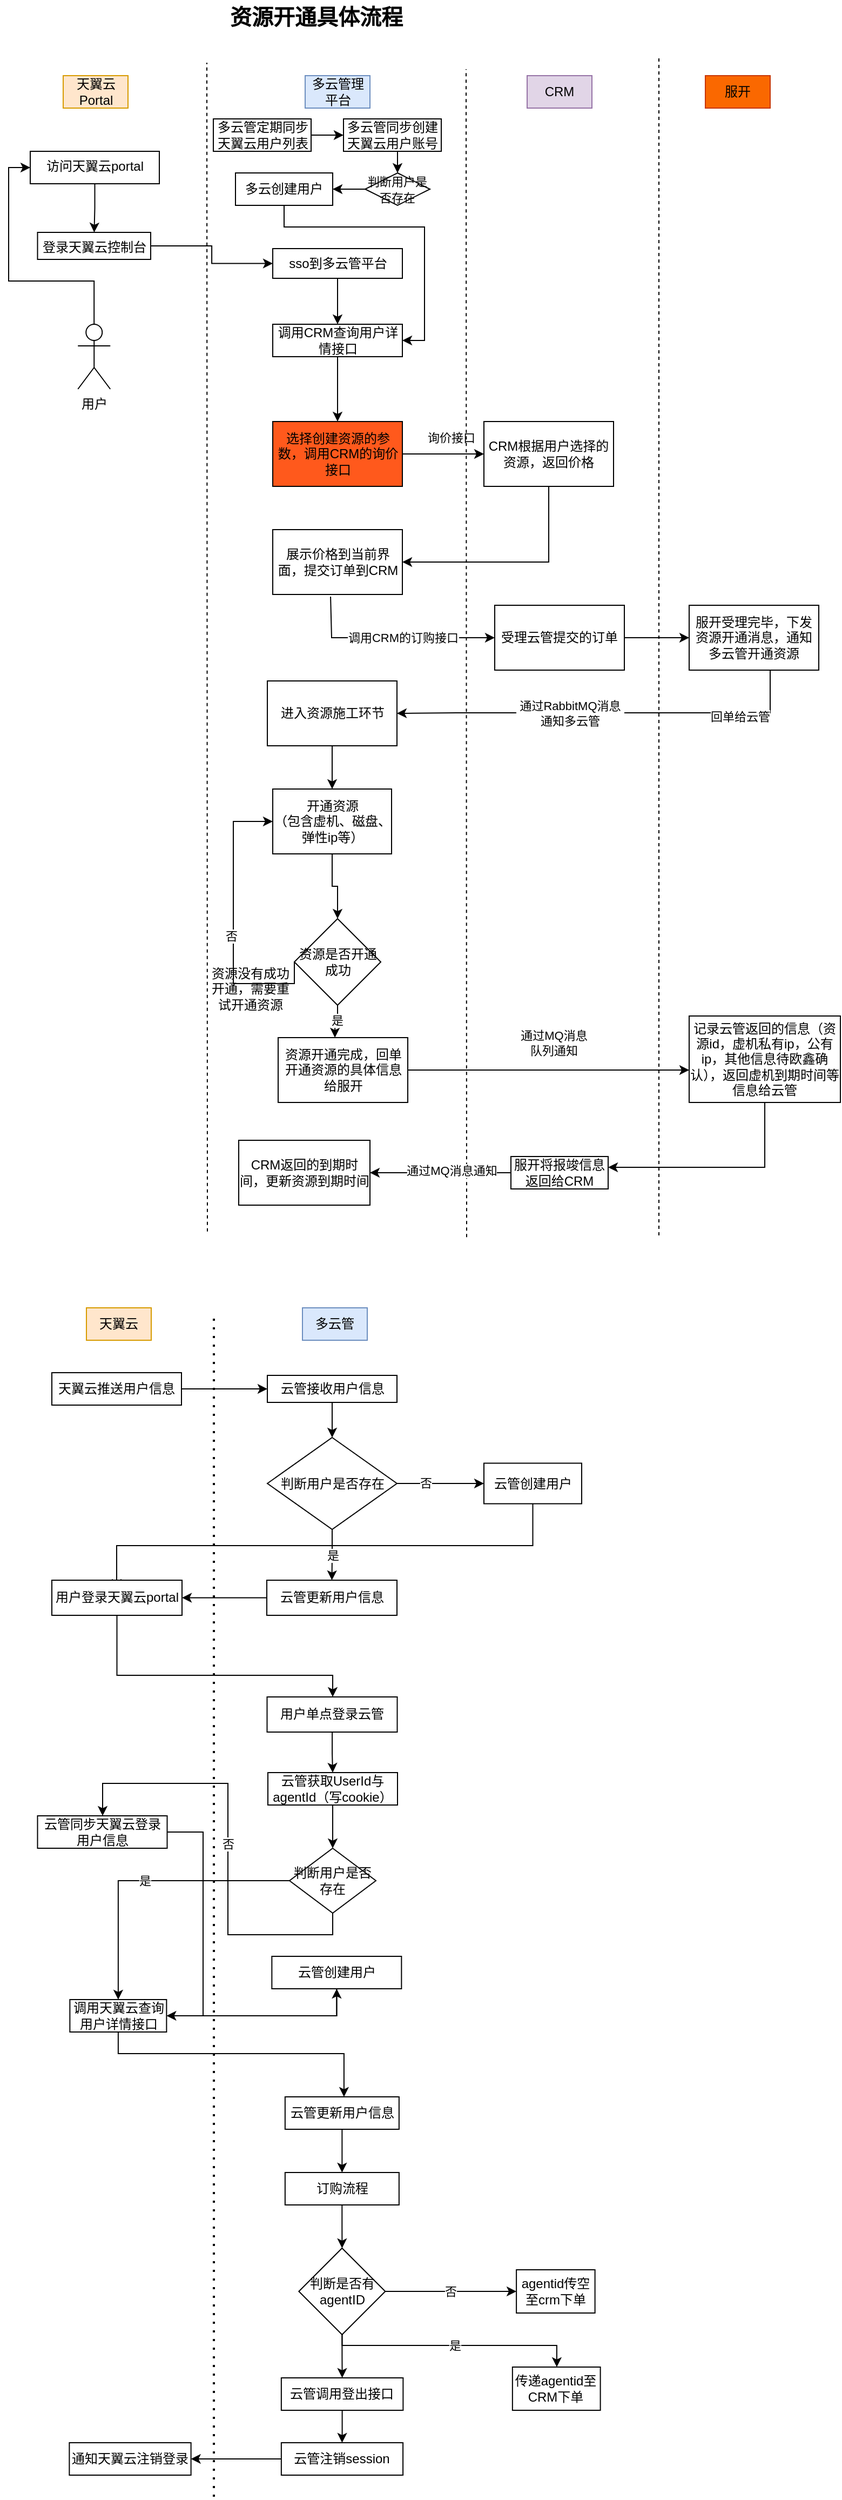 <mxfile version="17.4.3" type="github">
  <diagram id="rpGUyRY0c6zzdN_JAQHF" name="Page-1">
    <mxGraphModel dx="782" dy="468" grid="1" gridSize="10" guides="1" tooltips="1" connect="1" arrows="1" fold="1" page="1" pageScale="1" pageWidth="827" pageHeight="1169" math="0" shadow="0">
      <root>
        <mxCell id="0" />
        <mxCell id="1" parent="0" />
        <mxCell id="3JQ_DlPpZyVaK5QD3R42-3" value="" style="endArrow=none;dashed=1;html=1;rounded=0;" parent="1" edge="1">
          <mxGeometry width="50" height="50" relative="1" as="geometry">
            <mxPoint x="234" y="1159.333" as="sourcePoint" />
            <mxPoint x="233.5" y="78" as="targetPoint" />
          </mxGeometry>
        </mxCell>
        <mxCell id="3JQ_DlPpZyVaK5QD3R42-4" value="" style="endArrow=none;dashed=1;html=1;rounded=0;" parent="1" edge="1">
          <mxGeometry width="50" height="50" relative="1" as="geometry">
            <mxPoint x="474" y="1164.667" as="sourcePoint" />
            <mxPoint x="473.5" y="84" as="targetPoint" />
          </mxGeometry>
        </mxCell>
        <mxCell id="3JQ_DlPpZyVaK5QD3R42-6" value="天翼云Portal" style="text;html=1;strokeColor=#d79b00;fillColor=#ffe6cc;align=center;verticalAlign=middle;whiteSpace=wrap;rounded=0;" parent="1" vertex="1">
          <mxGeometry x="100.5" y="90" width="60" height="30" as="geometry" />
        </mxCell>
        <mxCell id="3JQ_DlPpZyVaK5QD3R42-7" value="多云管理平台" style="text;html=1;strokeColor=#6c8ebf;fillColor=#dae8fc;align=center;verticalAlign=middle;whiteSpace=wrap;rounded=0;" parent="1" vertex="1">
          <mxGeometry x="324.5" y="90" width="60" height="30" as="geometry" />
        </mxCell>
        <mxCell id="3JQ_DlPpZyVaK5QD3R42-22" value="&lt;b&gt;&lt;font style=&quot;font-size: 20px&quot;&gt;资源开通具体流程&lt;/font&gt;&lt;/b&gt;" style="text;html=1;strokeColor=none;fillColor=none;align=center;verticalAlign=middle;whiteSpace=wrap;rounded=0;" parent="1" vertex="1">
          <mxGeometry x="239.5" y="20" width="190" height="30" as="geometry" />
        </mxCell>
        <mxCell id="ie3nvuuHlmbkClOvtdQf-4" value="" style="edgeStyle=orthogonalEdgeStyle;rounded=0;orthogonalLoop=1;jettySize=auto;html=1;entryX=0;entryY=0.5;entryDx=0;entryDy=0;" parent="1" source="ie3nvuuHlmbkClOvtdQf-1" target="ie3nvuuHlmbkClOvtdQf-3" edge="1">
          <mxGeometry relative="1" as="geometry">
            <Array as="points">
              <mxPoint x="129" y="280" />
              <mxPoint x="50" y="280" />
              <mxPoint x="50" y="175" />
            </Array>
          </mxGeometry>
        </mxCell>
        <mxCell id="ie3nvuuHlmbkClOvtdQf-1" value="用户" style="shape=umlActor;verticalLabelPosition=bottom;verticalAlign=top;html=1;outlineConnect=0;" parent="1" vertex="1">
          <mxGeometry x="114.13" y="320" width="30" height="60" as="geometry" />
        </mxCell>
        <mxCell id="ie3nvuuHlmbkClOvtdQf-8" value="" style="edgeStyle=orthogonalEdgeStyle;rounded=0;orthogonalLoop=1;jettySize=auto;html=1;" parent="1" source="ie3nvuuHlmbkClOvtdQf-3" target="ie3nvuuHlmbkClOvtdQf-7" edge="1">
          <mxGeometry relative="1" as="geometry" />
        </mxCell>
        <mxCell id="ie3nvuuHlmbkClOvtdQf-3" value="&lt;div&gt;&lt;span&gt;访问天翼云portal&lt;/span&gt;&lt;/div&gt;" style="whiteSpace=wrap;html=1;verticalAlign=top;align=center;" parent="1" vertex="1">
          <mxGeometry x="70" y="160" width="119.5" height="30" as="geometry" />
        </mxCell>
        <mxCell id="ie3nvuuHlmbkClOvtdQf-11" value="" style="edgeStyle=orthogonalEdgeStyle;rounded=0;orthogonalLoop=1;jettySize=auto;html=1;entryX=0;entryY=0.5;entryDx=0;entryDy=0;" parent="1" source="ie3nvuuHlmbkClOvtdQf-7" target="ie3nvuuHlmbkClOvtdQf-12" edge="1">
          <mxGeometry relative="1" as="geometry">
            <mxPoint x="293.5" y="248.3" as="targetPoint" />
          </mxGeometry>
        </mxCell>
        <mxCell id="ie3nvuuHlmbkClOvtdQf-7" value="登录天翼云控制台" style="whiteSpace=wrap;html=1;verticalAlign=top;align=center;" parent="1" vertex="1">
          <mxGeometry x="76.75" y="235" width="104.75" height="25" as="geometry" />
        </mxCell>
        <mxCell id="ie3nvuuHlmbkClOvtdQf-14" value="" style="edgeStyle=orthogonalEdgeStyle;rounded=0;orthogonalLoop=1;jettySize=auto;html=1;" parent="1" source="ie3nvuuHlmbkClOvtdQf-12" target="ie3nvuuHlmbkClOvtdQf-13" edge="1">
          <mxGeometry relative="1" as="geometry" />
        </mxCell>
        <mxCell id="ie3nvuuHlmbkClOvtdQf-12" value="sso到多云管平台" style="rounded=0;whiteSpace=wrap;html=1;" parent="1" vertex="1">
          <mxGeometry x="294.5" y="250" width="120" height="27.5" as="geometry" />
        </mxCell>
        <mxCell id="ie3nvuuHlmbkClOvtdQf-16" value="" style="edgeStyle=orthogonalEdgeStyle;rounded=0;orthogonalLoop=1;jettySize=auto;html=1;" parent="1" source="ie3nvuuHlmbkClOvtdQf-13" target="ie3nvuuHlmbkClOvtdQf-15" edge="1">
          <mxGeometry relative="1" as="geometry" />
        </mxCell>
        <mxCell id="ie3nvuuHlmbkClOvtdQf-13" value="调用CRM查询用户详情接口" style="rounded=0;whiteSpace=wrap;html=1;" parent="1" vertex="1">
          <mxGeometry x="294.5" y="320" width="120" height="30" as="geometry" />
        </mxCell>
        <mxCell id="ie3nvuuHlmbkClOvtdQf-22" value="" style="edgeStyle=orthogonalEdgeStyle;rounded=0;orthogonalLoop=1;jettySize=auto;html=1;" parent="1" source="ie3nvuuHlmbkClOvtdQf-15" target="ie3nvuuHlmbkClOvtdQf-21" edge="1">
          <mxGeometry relative="1" as="geometry" />
        </mxCell>
        <mxCell id="ie3nvuuHlmbkClOvtdQf-15" value="选择创建资源的参数，调用CRM的询价接口" style="rounded=0;whiteSpace=wrap;html=1;fillColor=#FF591C;" parent="1" vertex="1">
          <mxGeometry x="294.5" y="410" width="120" height="60" as="geometry" />
        </mxCell>
        <mxCell id="ie3nvuuHlmbkClOvtdQf-17" value="CRM" style="text;html=1;strokeColor=#9673a6;fillColor=#e1d5e7;align=center;verticalAlign=middle;whiteSpace=wrap;rounded=0;" parent="1" vertex="1">
          <mxGeometry x="530" y="90" width="60" height="30" as="geometry" />
        </mxCell>
        <mxCell id="ie3nvuuHlmbkClOvtdQf-18" value="服开" style="text;html=1;strokeColor=#C73500;fillColor=#fa6800;align=center;verticalAlign=middle;whiteSpace=wrap;rounded=0;fontColor=#000000;" parent="1" vertex="1">
          <mxGeometry x="695" y="90" width="60" height="30" as="geometry" />
        </mxCell>
        <mxCell id="ie3nvuuHlmbkClOvtdQf-19" value="" style="endArrow=none;dashed=1;html=1;rounded=0;" parent="1" edge="1">
          <mxGeometry width="50" height="50" relative="1" as="geometry">
            <mxPoint x="652" y="1163" as="sourcePoint" />
            <mxPoint x="652" y="73" as="targetPoint" />
          </mxGeometry>
        </mxCell>
        <mxCell id="ie3nvuuHlmbkClOvtdQf-56" style="edgeStyle=orthogonalEdgeStyle;rounded=0;orthogonalLoop=1;jettySize=auto;html=1;entryX=0;entryY=0.5;entryDx=0;entryDy=0;exitX=0.446;exitY=1.033;exitDx=0;exitDy=0;exitPerimeter=0;" parent="1" source="ie3nvuuHlmbkClOvtdQf-20" target="ie3nvuuHlmbkClOvtdQf-24" edge="1">
          <mxGeometry relative="1" as="geometry">
            <Array as="points">
              <mxPoint x="349" y="610" />
            </Array>
          </mxGeometry>
        </mxCell>
        <mxCell id="ie3nvuuHlmbkClOvtdQf-57" value="调用CRM的订购接口" style="edgeLabel;html=1;align=center;verticalAlign=middle;resizable=0;points=[];" parent="ie3nvuuHlmbkClOvtdQf-56" vertex="1" connectable="0">
          <mxGeometry x="-0.043" y="-2" relative="1" as="geometry">
            <mxPoint x="14" y="-2" as="offset" />
          </mxGeometry>
        </mxCell>
        <mxCell id="ie3nvuuHlmbkClOvtdQf-20" value="展示价格到当前界面，提交订单到CRM" style="rounded=0;whiteSpace=wrap;html=1;" parent="1" vertex="1">
          <mxGeometry x="294.5" y="510" width="120" height="60" as="geometry" />
        </mxCell>
        <mxCell id="ie3nvuuHlmbkClOvtdQf-23" style="edgeStyle=orthogonalEdgeStyle;rounded=0;orthogonalLoop=1;jettySize=auto;html=1;entryX=1;entryY=0.5;entryDx=0;entryDy=0;exitX=0.5;exitY=1;exitDx=0;exitDy=0;" parent="1" source="ie3nvuuHlmbkClOvtdQf-21" target="ie3nvuuHlmbkClOvtdQf-20" edge="1">
          <mxGeometry relative="1" as="geometry" />
        </mxCell>
        <mxCell id="ie3nvuuHlmbkClOvtdQf-21" value="CRM根据用户选择的资源，返回价格" style="rounded=0;whiteSpace=wrap;html=1;" parent="1" vertex="1">
          <mxGeometry x="490" y="410" width="120" height="60" as="geometry" />
        </mxCell>
        <mxCell id="ie3nvuuHlmbkClOvtdQf-27" value="" style="edgeStyle=orthogonalEdgeStyle;rounded=0;orthogonalLoop=1;jettySize=auto;html=1;" parent="1" source="ie3nvuuHlmbkClOvtdQf-24" target="ie3nvuuHlmbkClOvtdQf-26" edge="1">
          <mxGeometry relative="1" as="geometry" />
        </mxCell>
        <mxCell id="ie3nvuuHlmbkClOvtdQf-24" value="受理云管提交的订单" style="rounded=0;whiteSpace=wrap;html=1;" parent="1" vertex="1">
          <mxGeometry x="500" y="580" width="120" height="60" as="geometry" />
        </mxCell>
        <mxCell id="ie3nvuuHlmbkClOvtdQf-29" style="edgeStyle=orthogonalEdgeStyle;rounded=0;orthogonalLoop=1;jettySize=auto;html=1;entryX=1;entryY=0.5;entryDx=0;entryDy=0;startArrow=none;" parent="1" source="ie3nvuuHlmbkClOvtdQf-130" target="ie3nvuuHlmbkClOvtdQf-28" edge="1">
          <mxGeometry relative="1" as="geometry">
            <Array as="points" />
          </mxGeometry>
        </mxCell>
        <mxCell id="ie3nvuuHlmbkClOvtdQf-26" value="服开受理完毕，下发资源开通消息，通知多云管开通资源" style="rounded=0;whiteSpace=wrap;html=1;" parent="1" vertex="1">
          <mxGeometry x="680" y="580" width="120" height="60" as="geometry" />
        </mxCell>
        <mxCell id="ie3nvuuHlmbkClOvtdQf-38" style="edgeStyle=orthogonalEdgeStyle;rounded=0;orthogonalLoop=1;jettySize=auto;html=1;entryX=0.5;entryY=0;entryDx=0;entryDy=0;" parent="1" source="ie3nvuuHlmbkClOvtdQf-28" target="ie3nvuuHlmbkClOvtdQf-30" edge="1">
          <mxGeometry relative="1" as="geometry" />
        </mxCell>
        <mxCell id="ie3nvuuHlmbkClOvtdQf-28" value="进入资源施工环节" style="rounded=0;whiteSpace=wrap;html=1;" parent="1" vertex="1">
          <mxGeometry x="289.5" y="650" width="120" height="60" as="geometry" />
        </mxCell>
        <mxCell id="ie3nvuuHlmbkClOvtdQf-37" style="edgeStyle=orthogonalEdgeStyle;rounded=0;orthogonalLoop=1;jettySize=auto;html=1;entryX=0.5;entryY=0;entryDx=0;entryDy=0;" parent="1" source="ie3nvuuHlmbkClOvtdQf-30" target="ie3nvuuHlmbkClOvtdQf-33" edge="1">
          <mxGeometry relative="1" as="geometry" />
        </mxCell>
        <mxCell id="ie3nvuuHlmbkClOvtdQf-30" value="开通资源&lt;br&gt;（包含虚机、磁盘、弹性ip等）" style="rounded=0;whiteSpace=wrap;html=1;" parent="1" vertex="1">
          <mxGeometry x="294.5" y="750" width="110" height="60" as="geometry" />
        </mxCell>
        <mxCell id="ie3nvuuHlmbkClOvtdQf-48" value="" style="edgeStyle=orthogonalEdgeStyle;rounded=0;orthogonalLoop=1;jettySize=auto;html=1;exitX=1;exitY=0.5;exitDx=0;exitDy=0;" parent="1" source="ie3nvuuHlmbkClOvtdQf-32" target="ie3nvuuHlmbkClOvtdQf-47" edge="1">
          <mxGeometry relative="1" as="geometry">
            <Array as="points">
              <mxPoint x="590" y="1010" />
              <mxPoint x="590" y="1010" />
            </Array>
          </mxGeometry>
        </mxCell>
        <mxCell id="ie3nvuuHlmbkClOvtdQf-32" value="资源开通完成，回单开通资源的具体信息&lt;br&gt;给服开" style="rounded=0;whiteSpace=wrap;html=1;" parent="1" vertex="1">
          <mxGeometry x="299.5" y="980" width="120" height="60" as="geometry" />
        </mxCell>
        <mxCell id="ie3nvuuHlmbkClOvtdQf-39" style="edgeStyle=orthogonalEdgeStyle;rounded=0;orthogonalLoop=1;jettySize=auto;html=1;entryX=0.438;entryY=0;entryDx=0;entryDy=0;entryPerimeter=0;" parent="1" source="ie3nvuuHlmbkClOvtdQf-33" target="ie3nvuuHlmbkClOvtdQf-32" edge="1">
          <mxGeometry relative="1" as="geometry" />
        </mxCell>
        <mxCell id="ie3nvuuHlmbkClOvtdQf-42" value="是" style="edgeLabel;html=1;align=center;verticalAlign=middle;resizable=0;points=[];" parent="ie3nvuuHlmbkClOvtdQf-39" vertex="1" connectable="0">
          <mxGeometry x="-0.121" y="-1" relative="1" as="geometry">
            <mxPoint as="offset" />
          </mxGeometry>
        </mxCell>
        <mxCell id="ie3nvuuHlmbkClOvtdQf-43" style="edgeStyle=orthogonalEdgeStyle;rounded=0;orthogonalLoop=1;jettySize=auto;html=1;exitX=0;exitY=0.5;exitDx=0;exitDy=0;entryX=0;entryY=0.5;entryDx=0;entryDy=0;" parent="1" source="ie3nvuuHlmbkClOvtdQf-33" target="ie3nvuuHlmbkClOvtdQf-30" edge="1">
          <mxGeometry relative="1" as="geometry">
            <mxPoint x="270" y="780" as="targetPoint" />
            <Array as="points">
              <mxPoint x="258" y="930" />
              <mxPoint x="258" y="780" />
            </Array>
          </mxGeometry>
        </mxCell>
        <mxCell id="ie3nvuuHlmbkClOvtdQf-44" value="否" style="edgeLabel;html=1;align=center;verticalAlign=middle;resizable=0;points=[];" parent="ie3nvuuHlmbkClOvtdQf-43" vertex="1" connectable="0">
          <mxGeometry x="-0.072" y="2" relative="1" as="geometry">
            <mxPoint y="1" as="offset" />
          </mxGeometry>
        </mxCell>
        <mxCell id="ie3nvuuHlmbkClOvtdQf-33" value="资源是否开通成功" style="rhombus;whiteSpace=wrap;html=1;" parent="1" vertex="1">
          <mxGeometry x="314.5" y="870" width="80" height="80" as="geometry" />
        </mxCell>
        <mxCell id="ie3nvuuHlmbkClOvtdQf-45" value="资源没有成功开通，需要重试开通资源" style="text;html=1;strokeColor=none;fillColor=none;align=center;verticalAlign=middle;whiteSpace=wrap;rounded=0;" parent="1" vertex="1">
          <mxGeometry x="232.5" y="920" width="82" height="30" as="geometry" />
        </mxCell>
        <mxCell id="ie3nvuuHlmbkClOvtdQf-134" value="" style="edgeStyle=orthogonalEdgeStyle;rounded=0;orthogonalLoop=1;jettySize=auto;html=1;fontSize=11;" parent="1" source="ie3nvuuHlmbkClOvtdQf-47" target="ie3nvuuHlmbkClOvtdQf-133" edge="1">
          <mxGeometry relative="1" as="geometry">
            <Array as="points">
              <mxPoint x="750" y="1100" />
            </Array>
          </mxGeometry>
        </mxCell>
        <mxCell id="ie3nvuuHlmbkClOvtdQf-47" value="记录云管返回的信息（资源id，虚机私有ip，公有ip，其他信息待欧鑫确认），返回虚机到期时间等信息给云管" style="rounded=0;whiteSpace=wrap;html=1;" parent="1" vertex="1">
          <mxGeometry x="680" y="960" width="140" height="80" as="geometry" />
        </mxCell>
        <mxCell id="ie3nvuuHlmbkClOvtdQf-50" value="CRM返回的到期时间，更新资源到期时间" style="rounded=0;whiteSpace=wrap;html=1;" parent="1" vertex="1">
          <mxGeometry x="263" y="1075" width="121.5" height="60" as="geometry" />
        </mxCell>
        <mxCell id="ie3nvuuHlmbkClOvtdQf-118" style="edgeStyle=orthogonalEdgeStyle;rounded=0;orthogonalLoop=1;jettySize=auto;html=1;exitX=1;exitY=0.5;exitDx=0;exitDy=0;entryX=0;entryY=0.5;entryDx=0;entryDy=0;" parent="1" source="ie3nvuuHlmbkClOvtdQf-115" target="ie3nvuuHlmbkClOvtdQf-116" edge="1">
          <mxGeometry relative="1" as="geometry" />
        </mxCell>
        <mxCell id="ie3nvuuHlmbkClOvtdQf-115" value="多云管定期同步天翼云用户列表" style="rounded=0;whiteSpace=wrap;html=1;" parent="1" vertex="1">
          <mxGeometry x="239.5" y="130" width="90.5" height="30" as="geometry" />
        </mxCell>
        <mxCell id="ie3nvuuHlmbkClOvtdQf-122" style="edgeStyle=orthogonalEdgeStyle;rounded=0;orthogonalLoop=1;jettySize=auto;html=1;exitX=0.5;exitY=1;exitDx=0;exitDy=0;entryX=0.5;entryY=0;entryDx=0;entryDy=0;fontSize=11;" parent="1" source="ie3nvuuHlmbkClOvtdQf-116" target="ie3nvuuHlmbkClOvtdQf-120" edge="1">
          <mxGeometry relative="1" as="geometry" />
        </mxCell>
        <mxCell id="ie3nvuuHlmbkClOvtdQf-116" value="多云管同步创建天翼云用户账号" style="rounded=0;whiteSpace=wrap;html=1;" parent="1" vertex="1">
          <mxGeometry x="360" y="130" width="90.5" height="30" as="geometry" />
        </mxCell>
        <mxCell id="ie3nvuuHlmbkClOvtdQf-124" value="" style="edgeStyle=orthogonalEdgeStyle;rounded=0;orthogonalLoop=1;jettySize=auto;html=1;fontSize=11;" parent="1" source="ie3nvuuHlmbkClOvtdQf-120" target="ie3nvuuHlmbkClOvtdQf-123" edge="1">
          <mxGeometry relative="1" as="geometry" />
        </mxCell>
        <mxCell id="ie3nvuuHlmbkClOvtdQf-120" value="&lt;font style=&quot;font-size: 11px&quot;&gt;判断用户是否存在&lt;/font&gt;" style="rhombus;whiteSpace=wrap;html=1;rounded=0;" parent="1" vertex="1">
          <mxGeometry x="380" y="180" width="60" height="30" as="geometry" />
        </mxCell>
        <mxCell id="ie3nvuuHlmbkClOvtdQf-127" style="edgeStyle=orthogonalEdgeStyle;rounded=0;orthogonalLoop=1;jettySize=auto;html=1;exitX=0.5;exitY=1;exitDx=0;exitDy=0;entryX=1;entryY=0.5;entryDx=0;entryDy=0;fontSize=11;" parent="1" source="ie3nvuuHlmbkClOvtdQf-123" target="ie3nvuuHlmbkClOvtdQf-13" edge="1">
          <mxGeometry relative="1" as="geometry">
            <Array as="points">
              <mxPoint x="305" y="230" />
              <mxPoint x="435" y="230" />
              <mxPoint x="435" y="335" />
            </Array>
          </mxGeometry>
        </mxCell>
        <mxCell id="ie3nvuuHlmbkClOvtdQf-123" value="多云创建用户" style="whiteSpace=wrap;html=1;rounded=0;" parent="1" vertex="1">
          <mxGeometry x="260" y="180" width="90" height="30" as="geometry" />
        </mxCell>
        <mxCell id="ie3nvuuHlmbkClOvtdQf-130" value="通过RabbitMQ消息通知多云管" style="text;html=1;strokeColor=none;fillColor=none;align=center;verticalAlign=middle;whiteSpace=wrap;rounded=0;fontSize=11;" parent="1" vertex="1">
          <mxGeometry x="520" y="667" width="100" height="25" as="geometry" />
        </mxCell>
        <mxCell id="ie3nvuuHlmbkClOvtdQf-131" value="" style="edgeStyle=orthogonalEdgeStyle;rounded=0;orthogonalLoop=1;jettySize=auto;html=1;entryX=1;entryY=0.5;entryDx=0;entryDy=0;endArrow=none;" parent="1" source="ie3nvuuHlmbkClOvtdQf-26" target="ie3nvuuHlmbkClOvtdQf-130" edge="1">
          <mxGeometry relative="1" as="geometry">
            <mxPoint x="755" y="640" as="sourcePoint" />
            <mxPoint x="409.5" y="680" as="targetPoint" />
            <Array as="points">
              <mxPoint x="755" y="680" />
            </Array>
          </mxGeometry>
        </mxCell>
        <mxCell id="ie3nvuuHlmbkClOvtdQf-132" value="回单给云管" style="edgeLabel;html=1;align=center;verticalAlign=middle;resizable=0;points=[];" parent="ie3nvuuHlmbkClOvtdQf-131" vertex="1" connectable="0">
          <mxGeometry x="-0.228" y="3" relative="1" as="geometry">
            <mxPoint as="offset" />
          </mxGeometry>
        </mxCell>
        <mxCell id="ie3nvuuHlmbkClOvtdQf-136" style="edgeStyle=orthogonalEdgeStyle;rounded=0;orthogonalLoop=1;jettySize=auto;html=1;exitX=0;exitY=0.5;exitDx=0;exitDy=0;entryX=1;entryY=0.5;entryDx=0;entryDy=0;fontSize=11;" parent="1" source="ie3nvuuHlmbkClOvtdQf-133" target="ie3nvuuHlmbkClOvtdQf-50" edge="1">
          <mxGeometry relative="1" as="geometry" />
        </mxCell>
        <mxCell id="ie3nvuuHlmbkClOvtdQf-137" value="通过MQ消息通知" style="edgeLabel;html=1;align=center;verticalAlign=middle;resizable=0;points=[];fontSize=11;" parent="ie3nvuuHlmbkClOvtdQf-136" vertex="1" connectable="0">
          <mxGeometry x="-0.157" y="-2" relative="1" as="geometry">
            <mxPoint as="offset" />
          </mxGeometry>
        </mxCell>
        <mxCell id="ie3nvuuHlmbkClOvtdQf-133" value="服开将报竣信息返回给CRM" style="rounded=0;whiteSpace=wrap;html=1;" parent="1" vertex="1">
          <mxGeometry x="515" y="1090" width="90" height="30" as="geometry" />
        </mxCell>
        <mxCell id="ie3nvuuHlmbkClOvtdQf-138" value="询价接口" style="text;html=1;strokeColor=none;fillColor=none;align=center;verticalAlign=middle;whiteSpace=wrap;rounded=0;fontSize=11;" parent="1" vertex="1">
          <mxGeometry x="429.5" y="410" width="60" height="30" as="geometry" />
        </mxCell>
        <mxCell id="ie3nvuuHlmbkClOvtdQf-139" value="通过MQ消息队列通知" style="text;html=1;strokeColor=none;fillColor=none;align=center;verticalAlign=middle;whiteSpace=wrap;rounded=0;fontSize=11;" parent="1" vertex="1">
          <mxGeometry x="520" y="970" width="70" height="30" as="geometry" />
        </mxCell>
        <mxCell id="WClCgP55gZh7MA9KjBYT-3" value="" style="edgeStyle=orthogonalEdgeStyle;rounded=0;orthogonalLoop=1;jettySize=auto;html=1;" edge="1" parent="1" source="WClCgP55gZh7MA9KjBYT-1" target="WClCgP55gZh7MA9KjBYT-2">
          <mxGeometry relative="1" as="geometry" />
        </mxCell>
        <mxCell id="WClCgP55gZh7MA9KjBYT-1" value="天翼云推送用户信息" style="rounded=0;whiteSpace=wrap;html=1;" vertex="1" parent="1">
          <mxGeometry x="90" y="1290" width="120" height="30" as="geometry" />
        </mxCell>
        <mxCell id="WClCgP55gZh7MA9KjBYT-7" value="" style="edgeStyle=orthogonalEdgeStyle;rounded=0;orthogonalLoop=1;jettySize=auto;html=1;" edge="1" parent="1" source="WClCgP55gZh7MA9KjBYT-2" target="WClCgP55gZh7MA9KjBYT-6">
          <mxGeometry relative="1" as="geometry" />
        </mxCell>
        <mxCell id="WClCgP55gZh7MA9KjBYT-2" value="云管接收用户信息" style="whiteSpace=wrap;html=1;rounded=0;" vertex="1" parent="1">
          <mxGeometry x="289.5" y="1292.5" width="120" height="25" as="geometry" />
        </mxCell>
        <mxCell id="WClCgP55gZh7MA9KjBYT-9" value="是" style="edgeStyle=orthogonalEdgeStyle;rounded=0;orthogonalLoop=1;jettySize=auto;html=1;" edge="1" parent="1" source="WClCgP55gZh7MA9KjBYT-6" target="WClCgP55gZh7MA9KjBYT-8">
          <mxGeometry relative="1" as="geometry" />
        </mxCell>
        <mxCell id="WClCgP55gZh7MA9KjBYT-11" value="" style="edgeStyle=orthogonalEdgeStyle;rounded=0;orthogonalLoop=1;jettySize=auto;html=1;" edge="1" parent="1" source="WClCgP55gZh7MA9KjBYT-6" target="WClCgP55gZh7MA9KjBYT-10">
          <mxGeometry relative="1" as="geometry">
            <Array as="points">
              <mxPoint x="450" y="1393" />
              <mxPoint x="450" y="1393" />
            </Array>
          </mxGeometry>
        </mxCell>
        <mxCell id="WClCgP55gZh7MA9KjBYT-17" value="否" style="edgeLabel;html=1;align=center;verticalAlign=middle;resizable=0;points=[];" vertex="1" connectable="0" parent="WClCgP55gZh7MA9KjBYT-11">
          <mxGeometry x="-0.35" y="1" relative="1" as="geometry">
            <mxPoint as="offset" />
          </mxGeometry>
        </mxCell>
        <mxCell id="WClCgP55gZh7MA9KjBYT-6" value="判断用户是否存在" style="rhombus;whiteSpace=wrap;html=1;rounded=0;" vertex="1" parent="1">
          <mxGeometry x="289.5" y="1350" width="120" height="85" as="geometry" />
        </mxCell>
        <mxCell id="WClCgP55gZh7MA9KjBYT-13" value="" style="edgeStyle=orthogonalEdgeStyle;rounded=0;orthogonalLoop=1;jettySize=auto;html=1;" edge="1" parent="1" source="WClCgP55gZh7MA9KjBYT-8" target="WClCgP55gZh7MA9KjBYT-12">
          <mxGeometry relative="1" as="geometry" />
        </mxCell>
        <mxCell id="WClCgP55gZh7MA9KjBYT-8" value="云管更新用户信息" style="whiteSpace=wrap;html=1;rounded=0;" vertex="1" parent="1">
          <mxGeometry x="289" y="1482" width="120.5" height="32.5" as="geometry" />
        </mxCell>
        <mxCell id="WClCgP55gZh7MA9KjBYT-16" style="edgeStyle=orthogonalEdgeStyle;rounded=0;orthogonalLoop=1;jettySize=auto;html=1;entryX=0.498;entryY=0.246;entryDx=0;entryDy=0;entryPerimeter=0;" edge="1" parent="1" source="WClCgP55gZh7MA9KjBYT-10" target="WClCgP55gZh7MA9KjBYT-12">
          <mxGeometry relative="1" as="geometry">
            <Array as="points">
              <mxPoint x="535" y="1450" />
              <mxPoint x="150" y="1450" />
            </Array>
          </mxGeometry>
        </mxCell>
        <mxCell id="WClCgP55gZh7MA9KjBYT-10" value="云管创建用户" style="whiteSpace=wrap;html=1;rounded=0;" vertex="1" parent="1">
          <mxGeometry x="490" y="1373.75" width="90.5" height="37.5" as="geometry" />
        </mxCell>
        <mxCell id="WClCgP55gZh7MA9KjBYT-15" value="" style="edgeStyle=orthogonalEdgeStyle;rounded=0;orthogonalLoop=1;jettySize=auto;html=1;" edge="1" parent="1" source="WClCgP55gZh7MA9KjBYT-12" target="WClCgP55gZh7MA9KjBYT-14">
          <mxGeometry relative="1" as="geometry">
            <Array as="points">
              <mxPoint x="150" y="1570" />
              <mxPoint x="350" y="1570" />
            </Array>
          </mxGeometry>
        </mxCell>
        <mxCell id="WClCgP55gZh7MA9KjBYT-12" value="用户登录天翼云portal" style="whiteSpace=wrap;html=1;rounded=0;" vertex="1" parent="1">
          <mxGeometry x="90" y="1482" width="120.5" height="32.5" as="geometry" />
        </mxCell>
        <mxCell id="WClCgP55gZh7MA9KjBYT-19" value="" style="edgeStyle=orthogonalEdgeStyle;rounded=0;orthogonalLoop=1;jettySize=auto;html=1;" edge="1" parent="1" source="WClCgP55gZh7MA9KjBYT-14" target="WClCgP55gZh7MA9KjBYT-18">
          <mxGeometry relative="1" as="geometry" />
        </mxCell>
        <mxCell id="WClCgP55gZh7MA9KjBYT-14" value="用户单点登录云管" style="whiteSpace=wrap;html=1;rounded=0;" vertex="1" parent="1">
          <mxGeometry x="289.25" y="1590" width="120.5" height="32.5" as="geometry" />
        </mxCell>
        <mxCell id="WClCgP55gZh7MA9KjBYT-23" value="" style="edgeStyle=orthogonalEdgeStyle;rounded=0;orthogonalLoop=1;jettySize=auto;html=1;" edge="1" parent="1" source="WClCgP55gZh7MA9KjBYT-18" target="WClCgP55gZh7MA9KjBYT-22">
          <mxGeometry relative="1" as="geometry" />
        </mxCell>
        <mxCell id="WClCgP55gZh7MA9KjBYT-18" value="云管获取UserId与agentId（写cookie）" style="whiteSpace=wrap;html=1;rounded=0;" vertex="1" parent="1">
          <mxGeometry x="290" y="1660" width="120" height="30" as="geometry" />
        </mxCell>
        <mxCell id="WClCgP55gZh7MA9KjBYT-25" value="是" style="edgeStyle=orthogonalEdgeStyle;rounded=0;orthogonalLoop=1;jettySize=auto;html=1;" edge="1" parent="1" source="WClCgP55gZh7MA9KjBYT-22" target="WClCgP55gZh7MA9KjBYT-24">
          <mxGeometry relative="1" as="geometry" />
        </mxCell>
        <mxCell id="WClCgP55gZh7MA9KjBYT-31" value="否" style="edgeStyle=orthogonalEdgeStyle;rounded=0;orthogonalLoop=1;jettySize=auto;html=1;" edge="1" parent="1" source="WClCgP55gZh7MA9KjBYT-22" target="WClCgP55gZh7MA9KjBYT-30">
          <mxGeometry relative="1" as="geometry">
            <Array as="points">
              <mxPoint x="350" y="1810" />
              <mxPoint x="253" y="1810" />
              <mxPoint x="253" y="1670" />
              <mxPoint x="137" y="1670" />
            </Array>
          </mxGeometry>
        </mxCell>
        <mxCell id="WClCgP55gZh7MA9KjBYT-22" value="判断用户是否存在" style="rhombus;whiteSpace=wrap;html=1;rounded=0;" vertex="1" parent="1">
          <mxGeometry x="310" y="1730" width="80" height="60" as="geometry" />
        </mxCell>
        <mxCell id="WClCgP55gZh7MA9KjBYT-29" value="" style="edgeStyle=orthogonalEdgeStyle;rounded=0;orthogonalLoop=1;jettySize=auto;html=1;" edge="1" parent="1" source="WClCgP55gZh7MA9KjBYT-24" target="WClCgP55gZh7MA9KjBYT-28">
          <mxGeometry relative="1" as="geometry">
            <Array as="points">
              <mxPoint x="151.43" y="1920" />
              <mxPoint x="360.43" y="1920" />
            </Array>
          </mxGeometry>
        </mxCell>
        <mxCell id="WClCgP55gZh7MA9KjBYT-24" value="调用天翼云查询用户详情接口" style="whiteSpace=wrap;html=1;rounded=0;" vertex="1" parent="1">
          <mxGeometry x="106.68" y="1870" width="89.5" height="30" as="geometry" />
        </mxCell>
        <mxCell id="WClCgP55gZh7MA9KjBYT-36" value="" style="edgeStyle=orthogonalEdgeStyle;rounded=0;orthogonalLoop=1;jettySize=auto;html=1;" edge="1" parent="1" source="WClCgP55gZh7MA9KjBYT-28" target="WClCgP55gZh7MA9KjBYT-35">
          <mxGeometry relative="1" as="geometry" />
        </mxCell>
        <mxCell id="WClCgP55gZh7MA9KjBYT-28" value="云管更新用户信息" style="whiteSpace=wrap;html=1;rounded=0;" vertex="1" parent="1">
          <mxGeometry x="305.93" y="1960" width="105.5" height="30" as="geometry" />
        </mxCell>
        <mxCell id="WClCgP55gZh7MA9KjBYT-33" value="" style="edgeStyle=orthogonalEdgeStyle;rounded=0;orthogonalLoop=1;jettySize=auto;html=1;" edge="1" parent="1" source="WClCgP55gZh7MA9KjBYT-30" target="WClCgP55gZh7MA9KjBYT-32">
          <mxGeometry relative="1" as="geometry">
            <Array as="points">
              <mxPoint x="230" y="1715" />
              <mxPoint x="230" y="1885" />
            </Array>
          </mxGeometry>
        </mxCell>
        <mxCell id="WClCgP55gZh7MA9KjBYT-30" value="云管同步天翼云登录用户信息" style="whiteSpace=wrap;html=1;rounded=0;" vertex="1" parent="1">
          <mxGeometry x="76.75" y="1700" width="120" height="30" as="geometry" />
        </mxCell>
        <mxCell id="WClCgP55gZh7MA9KjBYT-34" style="edgeStyle=orthogonalEdgeStyle;rounded=0;orthogonalLoop=1;jettySize=auto;html=1;entryX=1;entryY=0.5;entryDx=0;entryDy=0;" edge="1" parent="1" source="WClCgP55gZh7MA9KjBYT-32" target="WClCgP55gZh7MA9KjBYT-24">
          <mxGeometry relative="1" as="geometry">
            <Array as="points">
              <mxPoint x="353.43" y="1885" />
            </Array>
          </mxGeometry>
        </mxCell>
        <mxCell id="WClCgP55gZh7MA9KjBYT-32" value="云管创建用户" style="whiteSpace=wrap;html=1;rounded=0;" vertex="1" parent="1">
          <mxGeometry x="293.68" y="1830" width="120" height="30" as="geometry" />
        </mxCell>
        <mxCell id="WClCgP55gZh7MA9KjBYT-38" value="" style="edgeStyle=orthogonalEdgeStyle;rounded=0;orthogonalLoop=1;jettySize=auto;html=1;" edge="1" parent="1" source="WClCgP55gZh7MA9KjBYT-35" target="WClCgP55gZh7MA9KjBYT-37">
          <mxGeometry relative="1" as="geometry" />
        </mxCell>
        <mxCell id="WClCgP55gZh7MA9KjBYT-35" value="订购流程" style="whiteSpace=wrap;html=1;rounded=0;" vertex="1" parent="1">
          <mxGeometry x="305.93" y="2030" width="105.5" height="30" as="geometry" />
        </mxCell>
        <mxCell id="WClCgP55gZh7MA9KjBYT-40" value="是" style="edgeStyle=orthogonalEdgeStyle;rounded=0;orthogonalLoop=1;jettySize=auto;html=1;" edge="1" parent="1" source="WClCgP55gZh7MA9KjBYT-37" target="WClCgP55gZh7MA9KjBYT-39">
          <mxGeometry relative="1" as="geometry">
            <Array as="points">
              <mxPoint x="358.43" y="2190" />
              <mxPoint x="557.43" y="2190" />
            </Array>
          </mxGeometry>
        </mxCell>
        <mxCell id="WClCgP55gZh7MA9KjBYT-42" value="否" style="edgeStyle=orthogonalEdgeStyle;rounded=0;orthogonalLoop=1;jettySize=auto;html=1;" edge="1" parent="1" source="WClCgP55gZh7MA9KjBYT-37" target="WClCgP55gZh7MA9KjBYT-41">
          <mxGeometry relative="1" as="geometry" />
        </mxCell>
        <mxCell id="WClCgP55gZh7MA9KjBYT-44" value="" style="edgeStyle=orthogonalEdgeStyle;rounded=0;orthogonalLoop=1;jettySize=auto;html=1;" edge="1" parent="1" source="WClCgP55gZh7MA9KjBYT-37" target="WClCgP55gZh7MA9KjBYT-43">
          <mxGeometry relative="1" as="geometry" />
        </mxCell>
        <mxCell id="WClCgP55gZh7MA9KjBYT-37" value="判断是否有agentID" style="rhombus;whiteSpace=wrap;html=1;rounded=0;" vertex="1" parent="1">
          <mxGeometry x="318.68" y="2100" width="80" height="80" as="geometry" />
        </mxCell>
        <mxCell id="WClCgP55gZh7MA9KjBYT-39" value="传递agentid至CRM下单" style="whiteSpace=wrap;html=1;rounded=0;" vertex="1" parent="1">
          <mxGeometry x="516.43" y="2210" width="81.37" height="40" as="geometry" />
        </mxCell>
        <mxCell id="WClCgP55gZh7MA9KjBYT-41" value="agentid传空至crm下单" style="whiteSpace=wrap;html=1;rounded=0;" vertex="1" parent="1">
          <mxGeometry x="520.06" y="2120" width="72.75" height="40" as="geometry" />
        </mxCell>
        <mxCell id="WClCgP55gZh7MA9KjBYT-46" value="" style="edgeStyle=orthogonalEdgeStyle;rounded=0;orthogonalLoop=1;jettySize=auto;html=1;" edge="1" parent="1" source="WClCgP55gZh7MA9KjBYT-43" target="WClCgP55gZh7MA9KjBYT-45">
          <mxGeometry relative="1" as="geometry" />
        </mxCell>
        <mxCell id="WClCgP55gZh7MA9KjBYT-43" value="云管调用登出接口" style="whiteSpace=wrap;html=1;rounded=0;" vertex="1" parent="1">
          <mxGeometry x="302.43" y="2220" width="112.75" height="30" as="geometry" />
        </mxCell>
        <mxCell id="WClCgP55gZh7MA9KjBYT-48" value="" style="edgeStyle=orthogonalEdgeStyle;rounded=0;orthogonalLoop=1;jettySize=auto;html=1;" edge="1" parent="1" source="WClCgP55gZh7MA9KjBYT-45" target="WClCgP55gZh7MA9KjBYT-47">
          <mxGeometry relative="1" as="geometry" />
        </mxCell>
        <mxCell id="WClCgP55gZh7MA9KjBYT-45" value="云管注销session" style="whiteSpace=wrap;html=1;rounded=0;" vertex="1" parent="1">
          <mxGeometry x="302.43" y="2280" width="112.62" height="30" as="geometry" />
        </mxCell>
        <mxCell id="WClCgP55gZh7MA9KjBYT-47" value="通知天翼云注销登录" style="whiteSpace=wrap;html=1;rounded=0;" vertex="1" parent="1">
          <mxGeometry x="106.19" y="2280" width="112.62" height="30" as="geometry" />
        </mxCell>
        <mxCell id="WClCgP55gZh7MA9KjBYT-51" value="天翼云" style="text;html=1;strokeColor=#d79b00;fillColor=#ffe6cc;align=center;verticalAlign=middle;whiteSpace=wrap;rounded=0;" vertex="1" parent="1">
          <mxGeometry x="122" y="1230" width="60" height="30" as="geometry" />
        </mxCell>
        <mxCell id="WClCgP55gZh7MA9KjBYT-52" value="多云管" style="text;html=1;strokeColor=#6c8ebf;fillColor=#dae8fc;align=center;verticalAlign=middle;whiteSpace=wrap;rounded=0;" vertex="1" parent="1">
          <mxGeometry x="322" y="1230" width="60" height="30" as="geometry" />
        </mxCell>
        <mxCell id="WClCgP55gZh7MA9KjBYT-54" value="" style="endArrow=none;dashed=1;html=1;dashPattern=1 3;strokeWidth=2;rounded=0;" edge="1" parent="1">
          <mxGeometry width="50" height="50" relative="1" as="geometry">
            <mxPoint x="240" y="2330" as="sourcePoint" />
            <mxPoint x="240" y="1240" as="targetPoint" />
          </mxGeometry>
        </mxCell>
      </root>
    </mxGraphModel>
  </diagram>
</mxfile>

